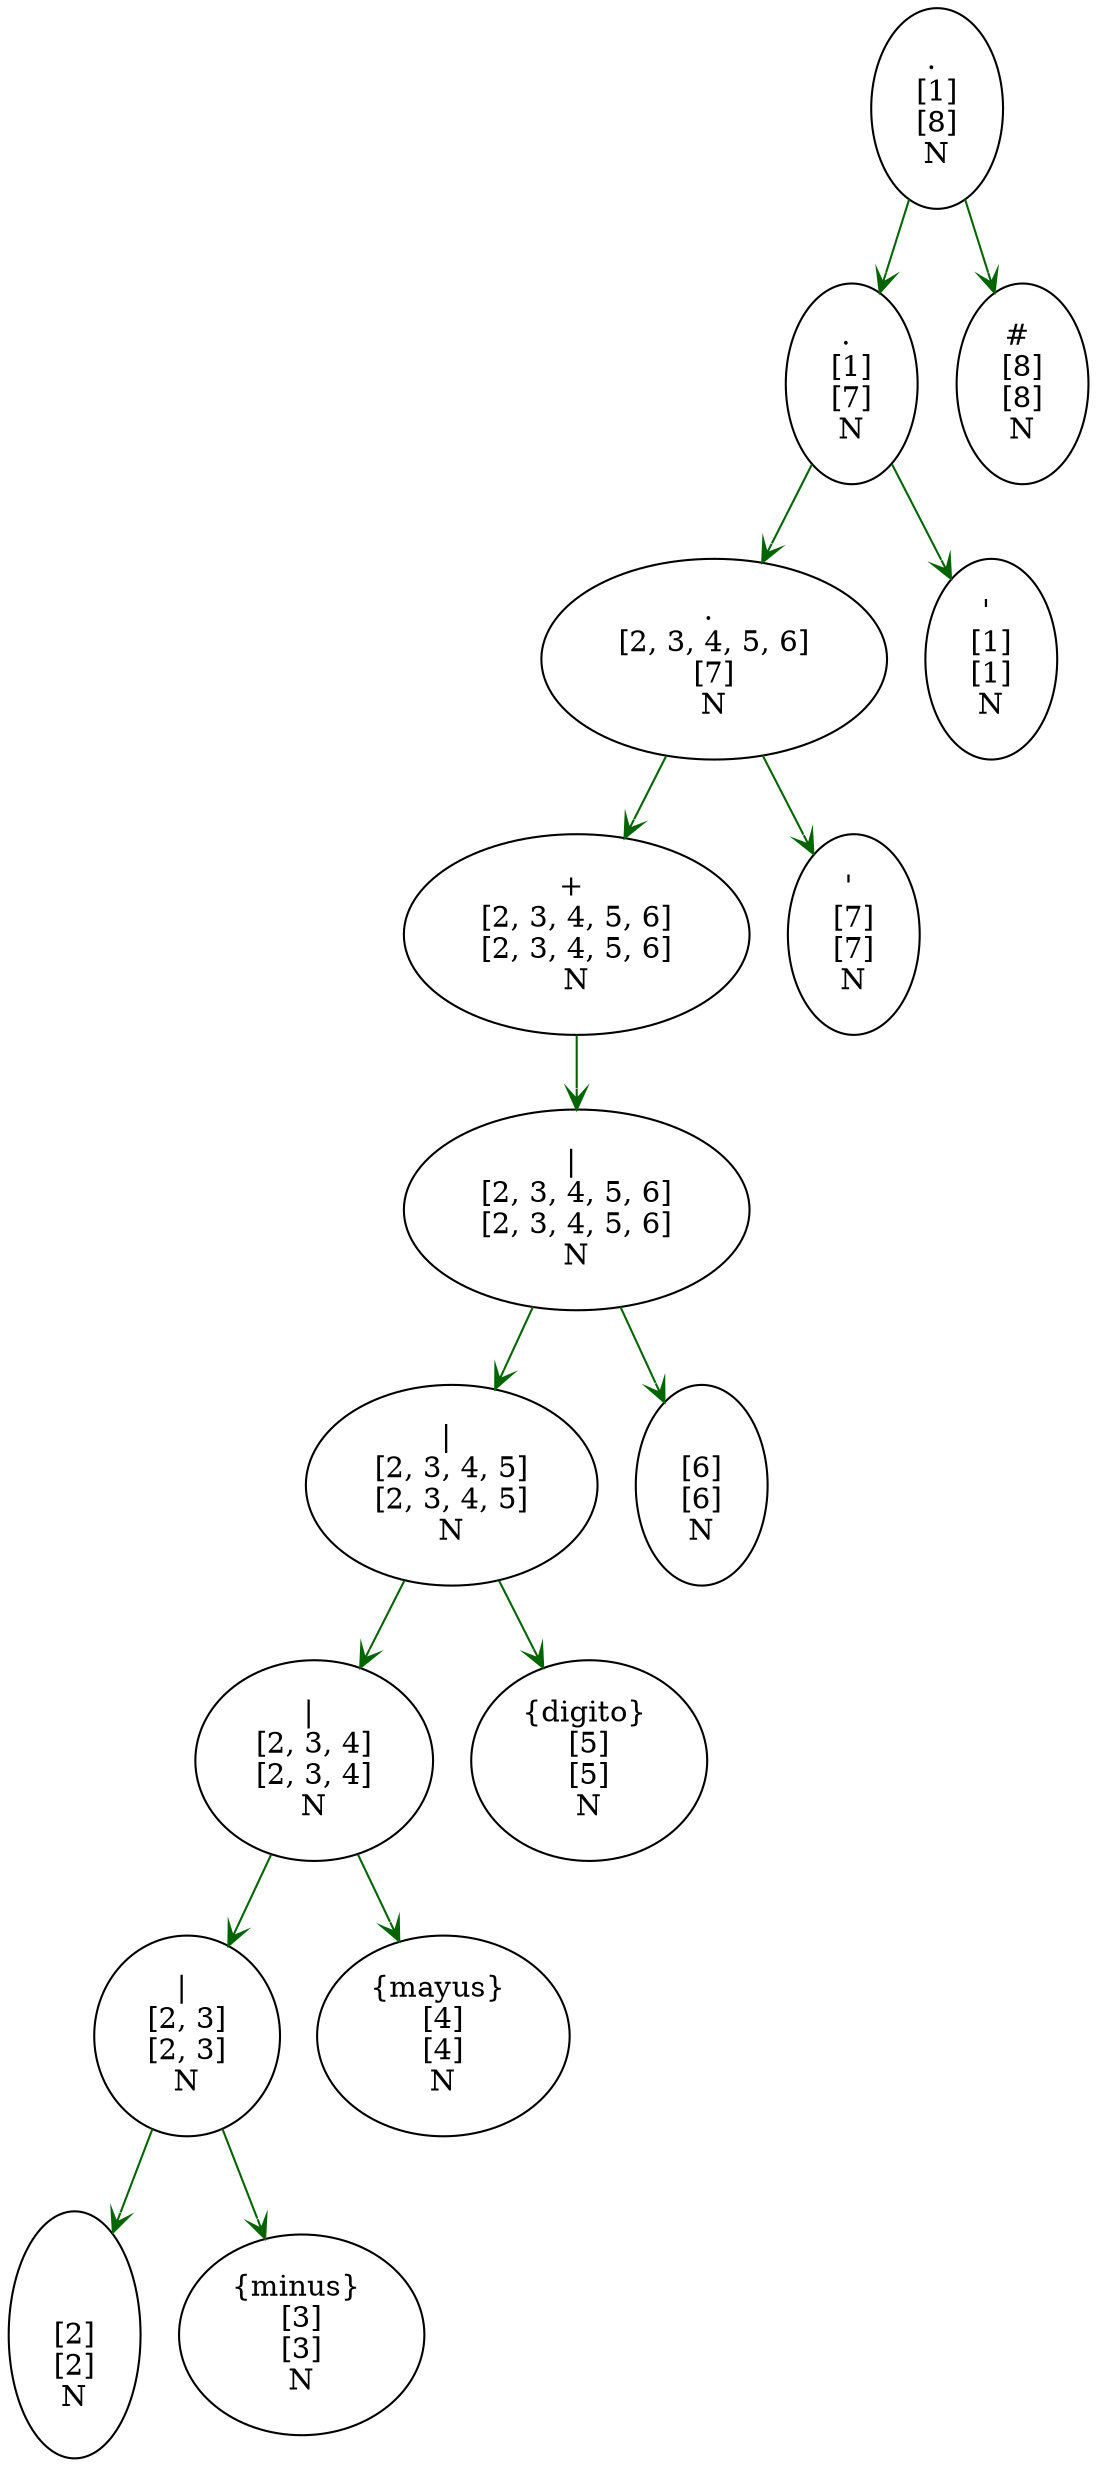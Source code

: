 digraph G {
 layout=dot 
labelloc = "t"edge [weigth=1000  color=darkgreen  arrowtail="open" arrowhead="open"]
Nodo298898920 -> Nodo956913336;
Nodo298898920 -> Nodo1130139491;
Nodo1100620289 -> Nodo298898920;
Nodo1100620289 -> Nodo1458749519;
Nodo633200831 -> Nodo1100620289;
Nodo633200831 -> Nodo37569788;
Nodo304604304 -> Nodo633200831;
Nodo304604304 -> Nodo1377287715;
Nodo417666246 -> Nodo304604304;
Nodo1880598914 -> Nodo417666246;
Nodo1880598914 -> Nodo1572458612;
Nodo850434886 -> Nodo46394098;
Nodo850434886 -> Nodo1880598914;
Nodo1339365521 -> Nodo850434886;
Nodo1339365521 -> Nodo1551649647;
Nodo46394098[label="\' 
 [1] 
 [1] 
 N "];
Nodo956913336[label="\n 
 [2] 
 [2] 
 N "];
Nodo1130139491[label="{minus} 
 [3] 
 [3] 
 N "];
Nodo298898920[label="| 
 [2, 3] 
 [2, 3] 
 N "];
Nodo1458749519[label="{mayus} 
 [4] 
 [4] 
 N "];
Nodo1100620289[label="| 
 [2, 3, 4] 
 [2, 3, 4] 
 N "];
Nodo37569788[label="{digito} 
 [5] 
 [5] 
 N "];
Nodo633200831[label="| 
 [2, 3, 4, 5] 
 [2, 3, 4, 5] 
 N "];
Nodo1377287715[label="  
 [6] 
 [6] 
 N "];
Nodo304604304[label="| 
 [2, 3, 4, 5, 6] 
 [2, 3, 4, 5, 6] 
 N "];
Nodo417666246[label="+ 
 [2, 3, 4, 5, 6] 
 [2, 3, 4, 5, 6] 
 N "];
Nodo1572458612[label="\' 
 [7] 
 [7] 
 N "];
Nodo1880598914[label=". 
 [2, 3, 4, 5, 6] 
 [7] 
 N "];
Nodo850434886[label=". 
 [1] 
 [7] 
 N "];
Nodo1551649647[label="# 
 [8] 
 [8] 
 N "];
Nodo1339365521[label=". 
 [1] 
 [8] 
 N "];
}
